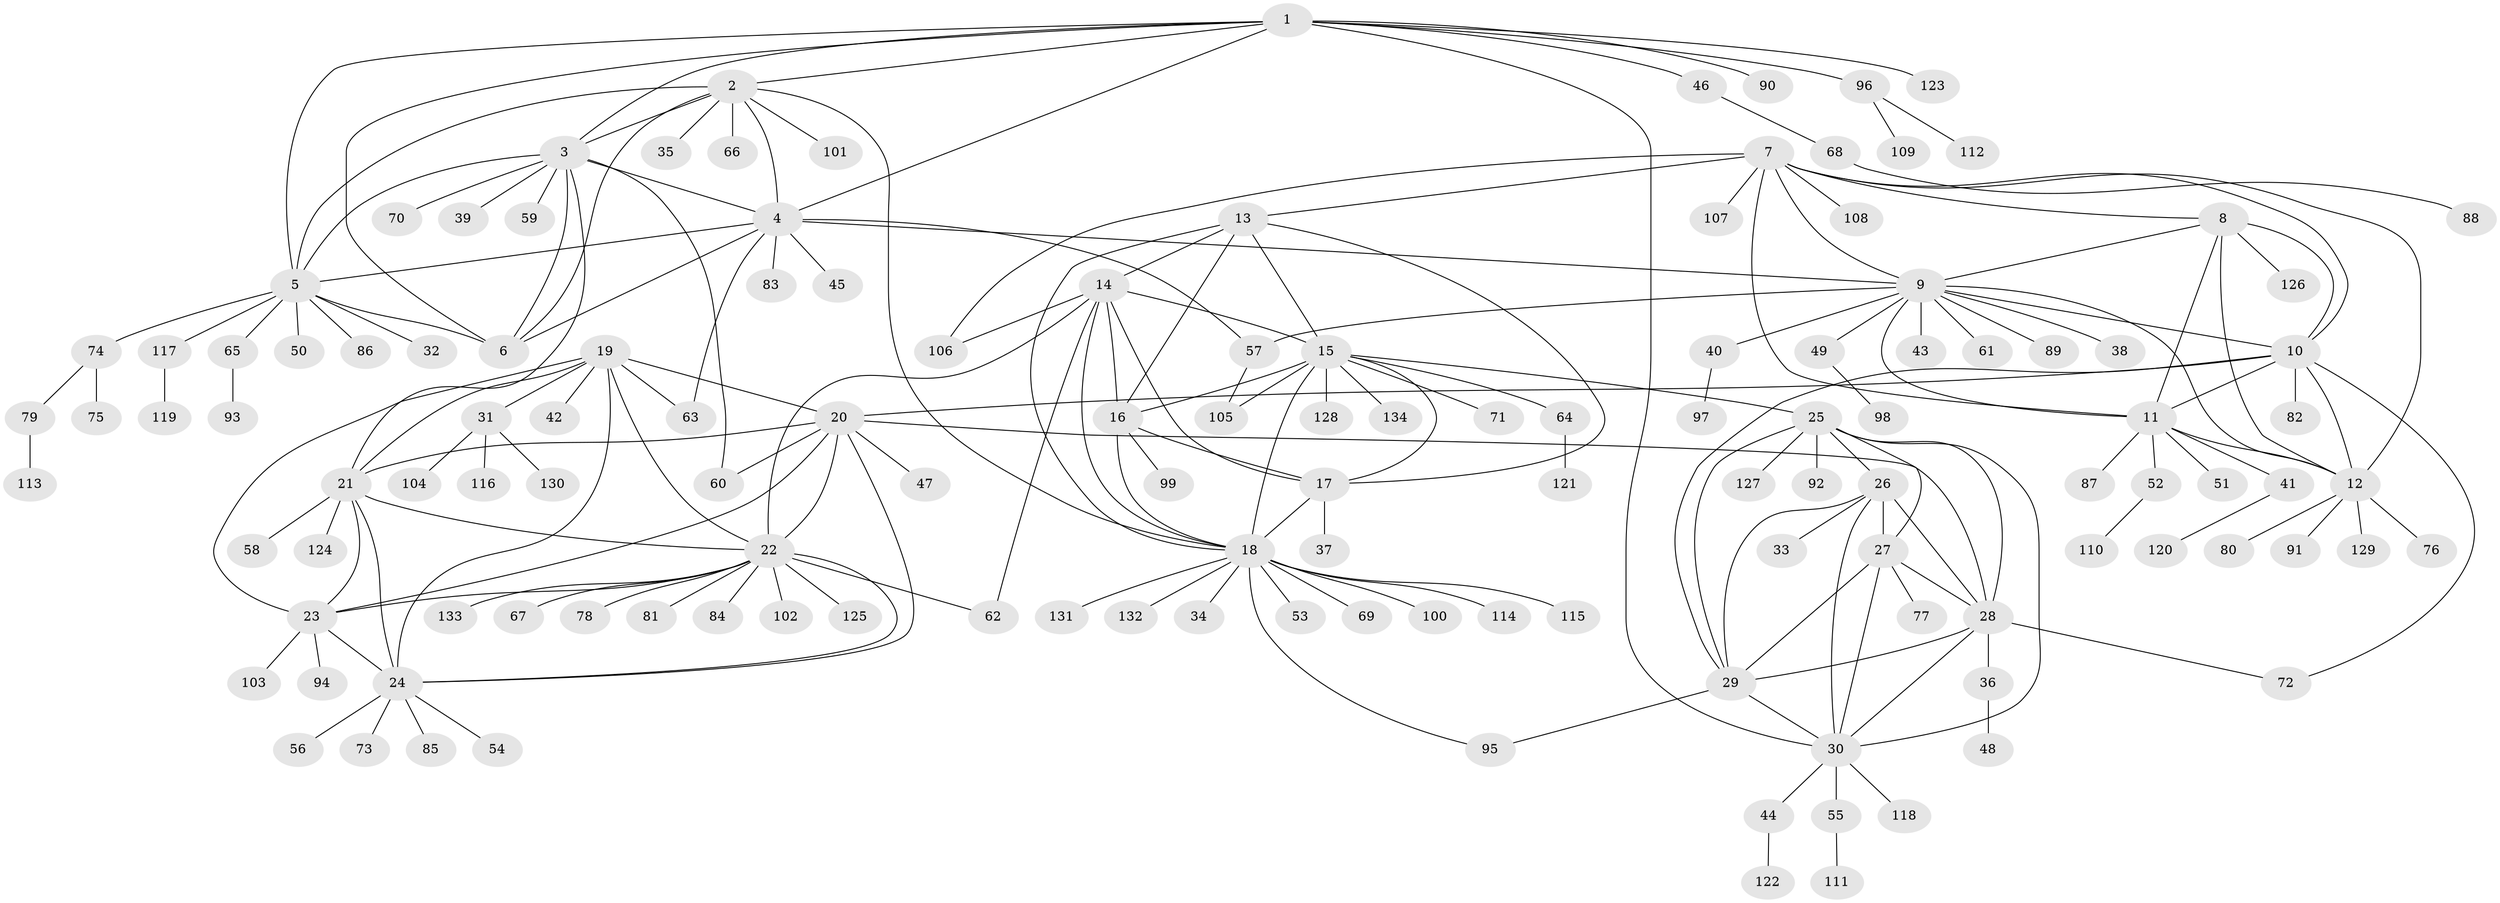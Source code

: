 // Generated by graph-tools (version 1.1) at 2025/55/03/09/25 04:55:17]
// undirected, 134 vertices, 197 edges
graph export_dot {
graph [start="1"]
  node [color=gray90,style=filled];
  1;
  2;
  3;
  4;
  5;
  6;
  7;
  8;
  9;
  10;
  11;
  12;
  13;
  14;
  15;
  16;
  17;
  18;
  19;
  20;
  21;
  22;
  23;
  24;
  25;
  26;
  27;
  28;
  29;
  30;
  31;
  32;
  33;
  34;
  35;
  36;
  37;
  38;
  39;
  40;
  41;
  42;
  43;
  44;
  45;
  46;
  47;
  48;
  49;
  50;
  51;
  52;
  53;
  54;
  55;
  56;
  57;
  58;
  59;
  60;
  61;
  62;
  63;
  64;
  65;
  66;
  67;
  68;
  69;
  70;
  71;
  72;
  73;
  74;
  75;
  76;
  77;
  78;
  79;
  80;
  81;
  82;
  83;
  84;
  85;
  86;
  87;
  88;
  89;
  90;
  91;
  92;
  93;
  94;
  95;
  96;
  97;
  98;
  99;
  100;
  101;
  102;
  103;
  104;
  105;
  106;
  107;
  108;
  109;
  110;
  111;
  112;
  113;
  114;
  115;
  116;
  117;
  118;
  119;
  120;
  121;
  122;
  123;
  124;
  125;
  126;
  127;
  128;
  129;
  130;
  131;
  132;
  133;
  134;
  1 -- 2;
  1 -- 3;
  1 -- 4;
  1 -- 5;
  1 -- 6;
  1 -- 30;
  1 -- 46;
  1 -- 90;
  1 -- 96;
  1 -- 123;
  2 -- 3;
  2 -- 4;
  2 -- 5;
  2 -- 6;
  2 -- 18;
  2 -- 35;
  2 -- 66;
  2 -- 101;
  3 -- 4;
  3 -- 5;
  3 -- 6;
  3 -- 21;
  3 -- 39;
  3 -- 59;
  3 -- 60;
  3 -- 70;
  4 -- 5;
  4 -- 6;
  4 -- 9;
  4 -- 45;
  4 -- 57;
  4 -- 63;
  4 -- 83;
  5 -- 6;
  5 -- 32;
  5 -- 50;
  5 -- 65;
  5 -- 74;
  5 -- 86;
  5 -- 117;
  7 -- 8;
  7 -- 9;
  7 -- 10;
  7 -- 11;
  7 -- 12;
  7 -- 13;
  7 -- 106;
  7 -- 107;
  7 -- 108;
  8 -- 9;
  8 -- 10;
  8 -- 11;
  8 -- 12;
  8 -- 126;
  9 -- 10;
  9 -- 11;
  9 -- 12;
  9 -- 38;
  9 -- 40;
  9 -- 43;
  9 -- 49;
  9 -- 57;
  9 -- 61;
  9 -- 89;
  10 -- 11;
  10 -- 12;
  10 -- 20;
  10 -- 29;
  10 -- 72;
  10 -- 82;
  11 -- 12;
  11 -- 41;
  11 -- 51;
  11 -- 52;
  11 -- 87;
  12 -- 76;
  12 -- 80;
  12 -- 91;
  12 -- 129;
  13 -- 14;
  13 -- 15;
  13 -- 16;
  13 -- 17;
  13 -- 18;
  14 -- 15;
  14 -- 16;
  14 -- 17;
  14 -- 18;
  14 -- 22;
  14 -- 62;
  14 -- 106;
  15 -- 16;
  15 -- 17;
  15 -- 18;
  15 -- 25;
  15 -- 64;
  15 -- 71;
  15 -- 105;
  15 -- 128;
  15 -- 134;
  16 -- 17;
  16 -- 18;
  16 -- 99;
  17 -- 18;
  17 -- 37;
  18 -- 34;
  18 -- 53;
  18 -- 69;
  18 -- 95;
  18 -- 100;
  18 -- 114;
  18 -- 115;
  18 -- 131;
  18 -- 132;
  19 -- 20;
  19 -- 21;
  19 -- 22;
  19 -- 23;
  19 -- 24;
  19 -- 31;
  19 -- 42;
  19 -- 63;
  20 -- 21;
  20 -- 22;
  20 -- 23;
  20 -- 24;
  20 -- 28;
  20 -- 47;
  20 -- 60;
  21 -- 22;
  21 -- 23;
  21 -- 24;
  21 -- 58;
  21 -- 124;
  22 -- 23;
  22 -- 24;
  22 -- 62;
  22 -- 67;
  22 -- 78;
  22 -- 81;
  22 -- 84;
  22 -- 102;
  22 -- 125;
  22 -- 133;
  23 -- 24;
  23 -- 94;
  23 -- 103;
  24 -- 54;
  24 -- 56;
  24 -- 73;
  24 -- 85;
  25 -- 26;
  25 -- 27;
  25 -- 28;
  25 -- 29;
  25 -- 30;
  25 -- 92;
  25 -- 127;
  26 -- 27;
  26 -- 28;
  26 -- 29;
  26 -- 30;
  26 -- 33;
  27 -- 28;
  27 -- 29;
  27 -- 30;
  27 -- 77;
  28 -- 29;
  28 -- 30;
  28 -- 36;
  28 -- 72;
  29 -- 30;
  29 -- 95;
  30 -- 44;
  30 -- 55;
  30 -- 118;
  31 -- 104;
  31 -- 116;
  31 -- 130;
  36 -- 48;
  40 -- 97;
  41 -- 120;
  44 -- 122;
  46 -- 68;
  49 -- 98;
  52 -- 110;
  55 -- 111;
  57 -- 105;
  64 -- 121;
  65 -- 93;
  68 -- 88;
  74 -- 75;
  74 -- 79;
  79 -- 113;
  96 -- 109;
  96 -- 112;
  117 -- 119;
}

